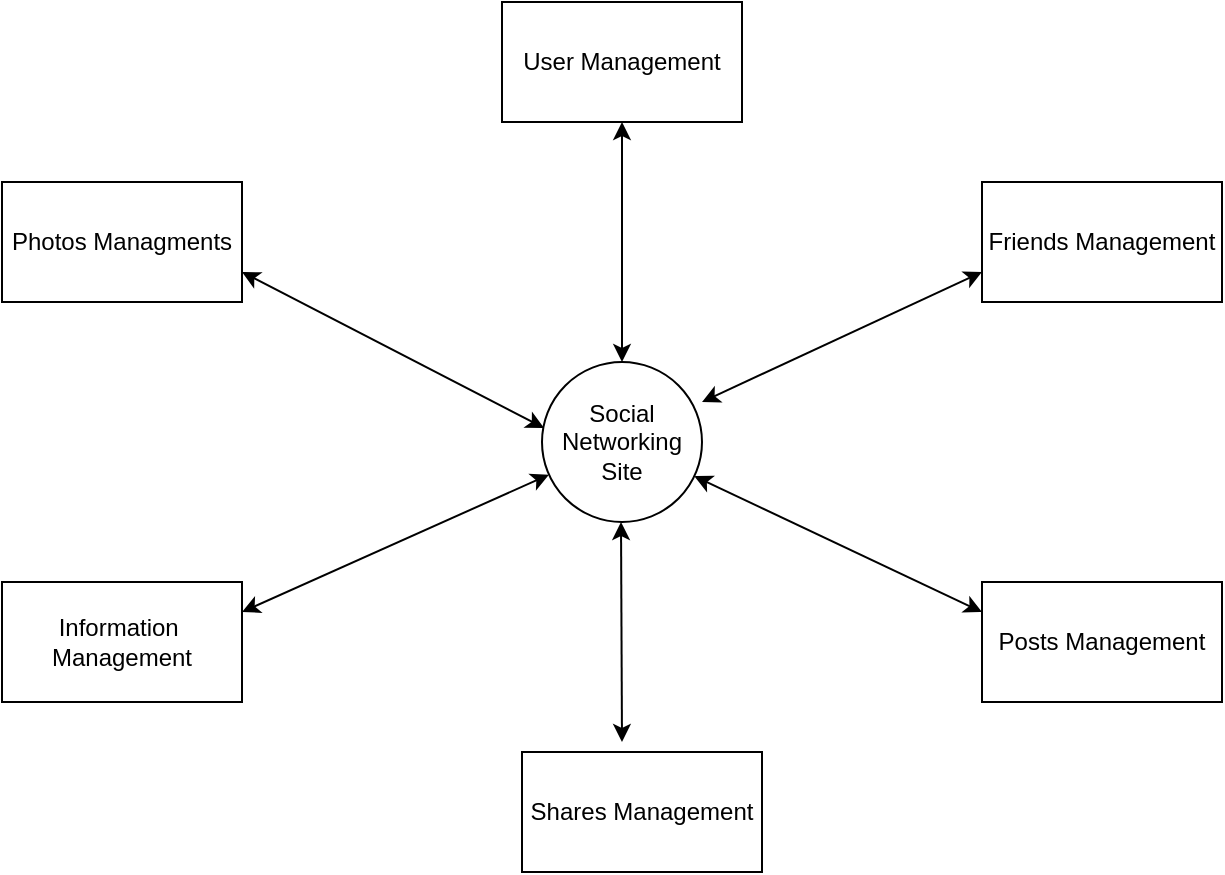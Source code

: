 <mxfile version="14.7.3" type="github">
  <diagram id="cl7Rv09ELHTBnxs2crCD" name="Page-1">
    <mxGraphModel dx="868" dy="482" grid="1" gridSize="10" guides="1" tooltips="1" connect="1" arrows="1" fold="1" page="1" pageScale="1" pageWidth="827" pageHeight="1169" math="0" shadow="0">
      <root>
        <mxCell id="0" />
        <mxCell id="1" parent="0" />
        <mxCell id="tu9RHGVKvw79-n7aitHe-1" value="Social&lt;br&gt;Networking Site" style="ellipse;whiteSpace=wrap;html=1;aspect=fixed;" vertex="1" parent="1">
          <mxGeometry x="360" y="330" width="80" height="80" as="geometry" />
        </mxCell>
        <mxCell id="tu9RHGVKvw79-n7aitHe-14" value="User Management" style="rounded=0;whiteSpace=wrap;html=1;" vertex="1" parent="1">
          <mxGeometry x="340" y="150" width="120" height="60" as="geometry" />
        </mxCell>
        <mxCell id="tu9RHGVKvw79-n7aitHe-15" value="Shares Management" style="rounded=0;whiteSpace=wrap;html=1;" vertex="1" parent="1">
          <mxGeometry x="350" y="525" width="120" height="60" as="geometry" />
        </mxCell>
        <mxCell id="tu9RHGVKvw79-n7aitHe-16" value="Photos Managments" style="rounded=0;whiteSpace=wrap;html=1;" vertex="1" parent="1">
          <mxGeometry x="90" y="240" width="120" height="60" as="geometry" />
        </mxCell>
        <mxCell id="tu9RHGVKvw79-n7aitHe-17" value="Friends Management" style="rounded=0;whiteSpace=wrap;html=1;" vertex="1" parent="1">
          <mxGeometry x="580" y="240" width="120" height="60" as="geometry" />
        </mxCell>
        <mxCell id="tu9RHGVKvw79-n7aitHe-18" value="Information&amp;nbsp; Management" style="rounded=0;whiteSpace=wrap;html=1;" vertex="1" parent="1">
          <mxGeometry x="90" y="440" width="120" height="60" as="geometry" />
        </mxCell>
        <mxCell id="tu9RHGVKvw79-n7aitHe-19" value="Posts Management" style="rounded=0;whiteSpace=wrap;html=1;" vertex="1" parent="1">
          <mxGeometry x="580" y="440" width="120" height="60" as="geometry" />
        </mxCell>
        <mxCell id="tu9RHGVKvw79-n7aitHe-21" value="" style="endArrow=classic;startArrow=classic;html=1;exitX=0.5;exitY=0;exitDx=0;exitDy=0;entryX=0.5;entryY=1;entryDx=0;entryDy=0;entryPerimeter=0;" edge="1" parent="1" source="tu9RHGVKvw79-n7aitHe-1" target="tu9RHGVKvw79-n7aitHe-14">
          <mxGeometry width="50" height="50" relative="1" as="geometry">
            <mxPoint x="391" y="320" as="sourcePoint" />
            <mxPoint x="400" y="220" as="targetPoint" />
            <Array as="points" />
          </mxGeometry>
        </mxCell>
        <mxCell id="tu9RHGVKvw79-n7aitHe-26" value="" style="endArrow=classic;startArrow=classic;html=1;exitX=1;exitY=0.25;exitDx=0;exitDy=0;" edge="1" parent="1" source="tu9RHGVKvw79-n7aitHe-18" target="tu9RHGVKvw79-n7aitHe-1">
          <mxGeometry width="50" height="50" relative="1" as="geometry">
            <mxPoint x="390" y="400" as="sourcePoint" />
            <mxPoint x="440" y="350" as="targetPoint" />
          </mxGeometry>
        </mxCell>
        <mxCell id="tu9RHGVKvw79-n7aitHe-27" value="" style="endArrow=classic;startArrow=classic;html=1;entryX=1;entryY=0.75;entryDx=0;entryDy=0;exitX=0.013;exitY=0.413;exitDx=0;exitDy=0;exitPerimeter=0;" edge="1" parent="1" source="tu9RHGVKvw79-n7aitHe-1" target="tu9RHGVKvw79-n7aitHe-16">
          <mxGeometry width="50" height="50" relative="1" as="geometry">
            <mxPoint x="390" y="400" as="sourcePoint" />
            <mxPoint x="440" y="350" as="targetPoint" />
          </mxGeometry>
        </mxCell>
        <mxCell id="tu9RHGVKvw79-n7aitHe-28" value="" style="endArrow=classic;startArrow=classic;html=1;" edge="1" parent="1">
          <mxGeometry width="50" height="50" relative="1" as="geometry">
            <mxPoint x="400" y="520" as="sourcePoint" />
            <mxPoint x="399.5" y="410" as="targetPoint" />
          </mxGeometry>
        </mxCell>
        <mxCell id="tu9RHGVKvw79-n7aitHe-29" value="" style="endArrow=classic;startArrow=classic;html=1;entryX=0;entryY=0.25;entryDx=0;entryDy=0;" edge="1" parent="1" source="tu9RHGVKvw79-n7aitHe-1" target="tu9RHGVKvw79-n7aitHe-19">
          <mxGeometry width="50" height="50" relative="1" as="geometry">
            <mxPoint x="390" y="400" as="sourcePoint" />
            <mxPoint x="440" y="350" as="targetPoint" />
          </mxGeometry>
        </mxCell>
        <mxCell id="tu9RHGVKvw79-n7aitHe-30" value="" style="endArrow=classic;startArrow=classic;html=1;entryX=0;entryY=0.75;entryDx=0;entryDy=0;exitX=1;exitY=0.25;exitDx=0;exitDy=0;exitPerimeter=0;" edge="1" parent="1" source="tu9RHGVKvw79-n7aitHe-1" target="tu9RHGVKvw79-n7aitHe-17">
          <mxGeometry width="50" height="50" relative="1" as="geometry">
            <mxPoint x="390" y="400" as="sourcePoint" />
            <mxPoint x="440" y="350" as="targetPoint" />
          </mxGeometry>
        </mxCell>
      </root>
    </mxGraphModel>
  </diagram>
</mxfile>
